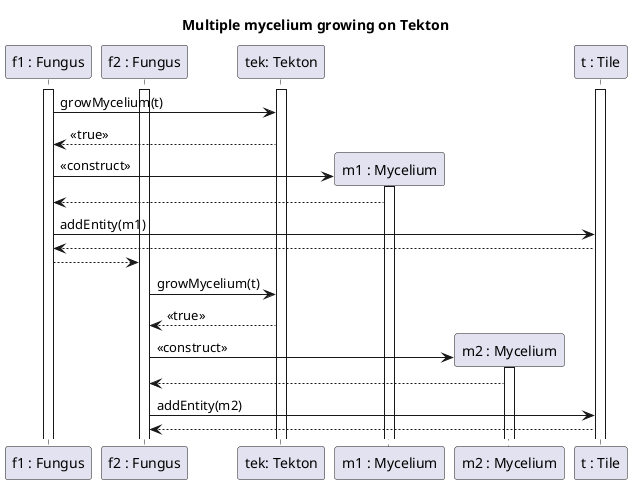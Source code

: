 @startuml Mycelium growth

title Multiple mycelium growing on Tekton

participant "f1 : Fungus" as F1
participant "f2 : Fungus" as F2
participant "tek: Tekton" as Tek
participant "m1 : Mycelium" as M1
participant "m2 : Mycelium" as M2
participant "t : Tile" as T

activate F1
activate F2
activate T
activate Tek


F1->Tek : growMycelium(t)
Tek --> F1 : <<true>>
F1 -> M1 ** : <<construct>>
activate M1
M1 --> F1
F1 -> T : addEntity(m1)
T-->F1

F1-->F2

F2->Tek : growMycelium(t)
Tek --> F2 : <<true>>
F2 -> M2 ** : <<construct>>
activate M2
M2 --> F2
F2 -> T : addEntity(m2)
T-->F2


@enduml
